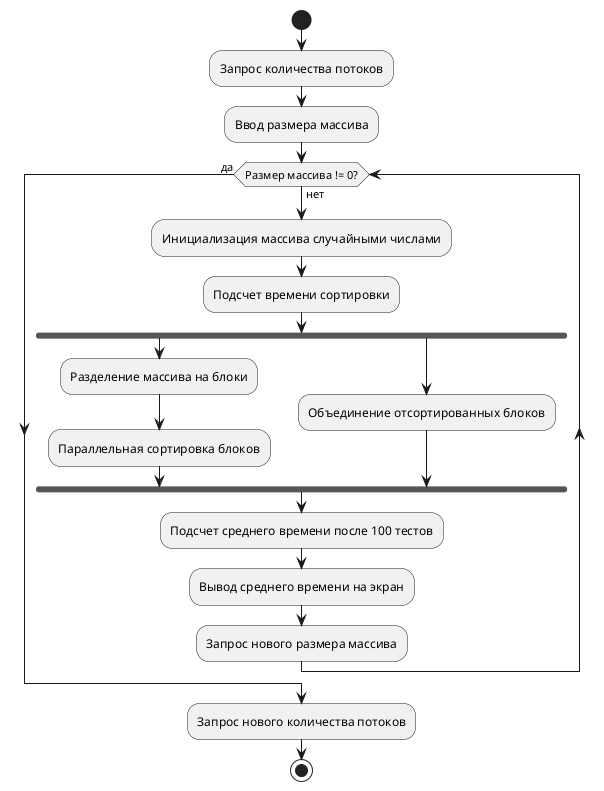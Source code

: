 @startuml
start

:Запрос количества потоков;
:Ввод размера массива;

while (Размер массива != 0?) is (нет)
    :Инициализация массива случайными числами;
    :Подсчет времени сортировки;

    fork
        :Разделение массива на блоки;
        :Параллельная сортировка блоков;
    fork again
        :Объединение отсортированных блоков;
    end fork

    :Подсчет среднего времени после 100 тестов;
    :Вывод среднего времени на экран;
    :Запрос нового размера массива;
endwhile (да)
:Запрос нового количества потоков;

stop
@enduml
